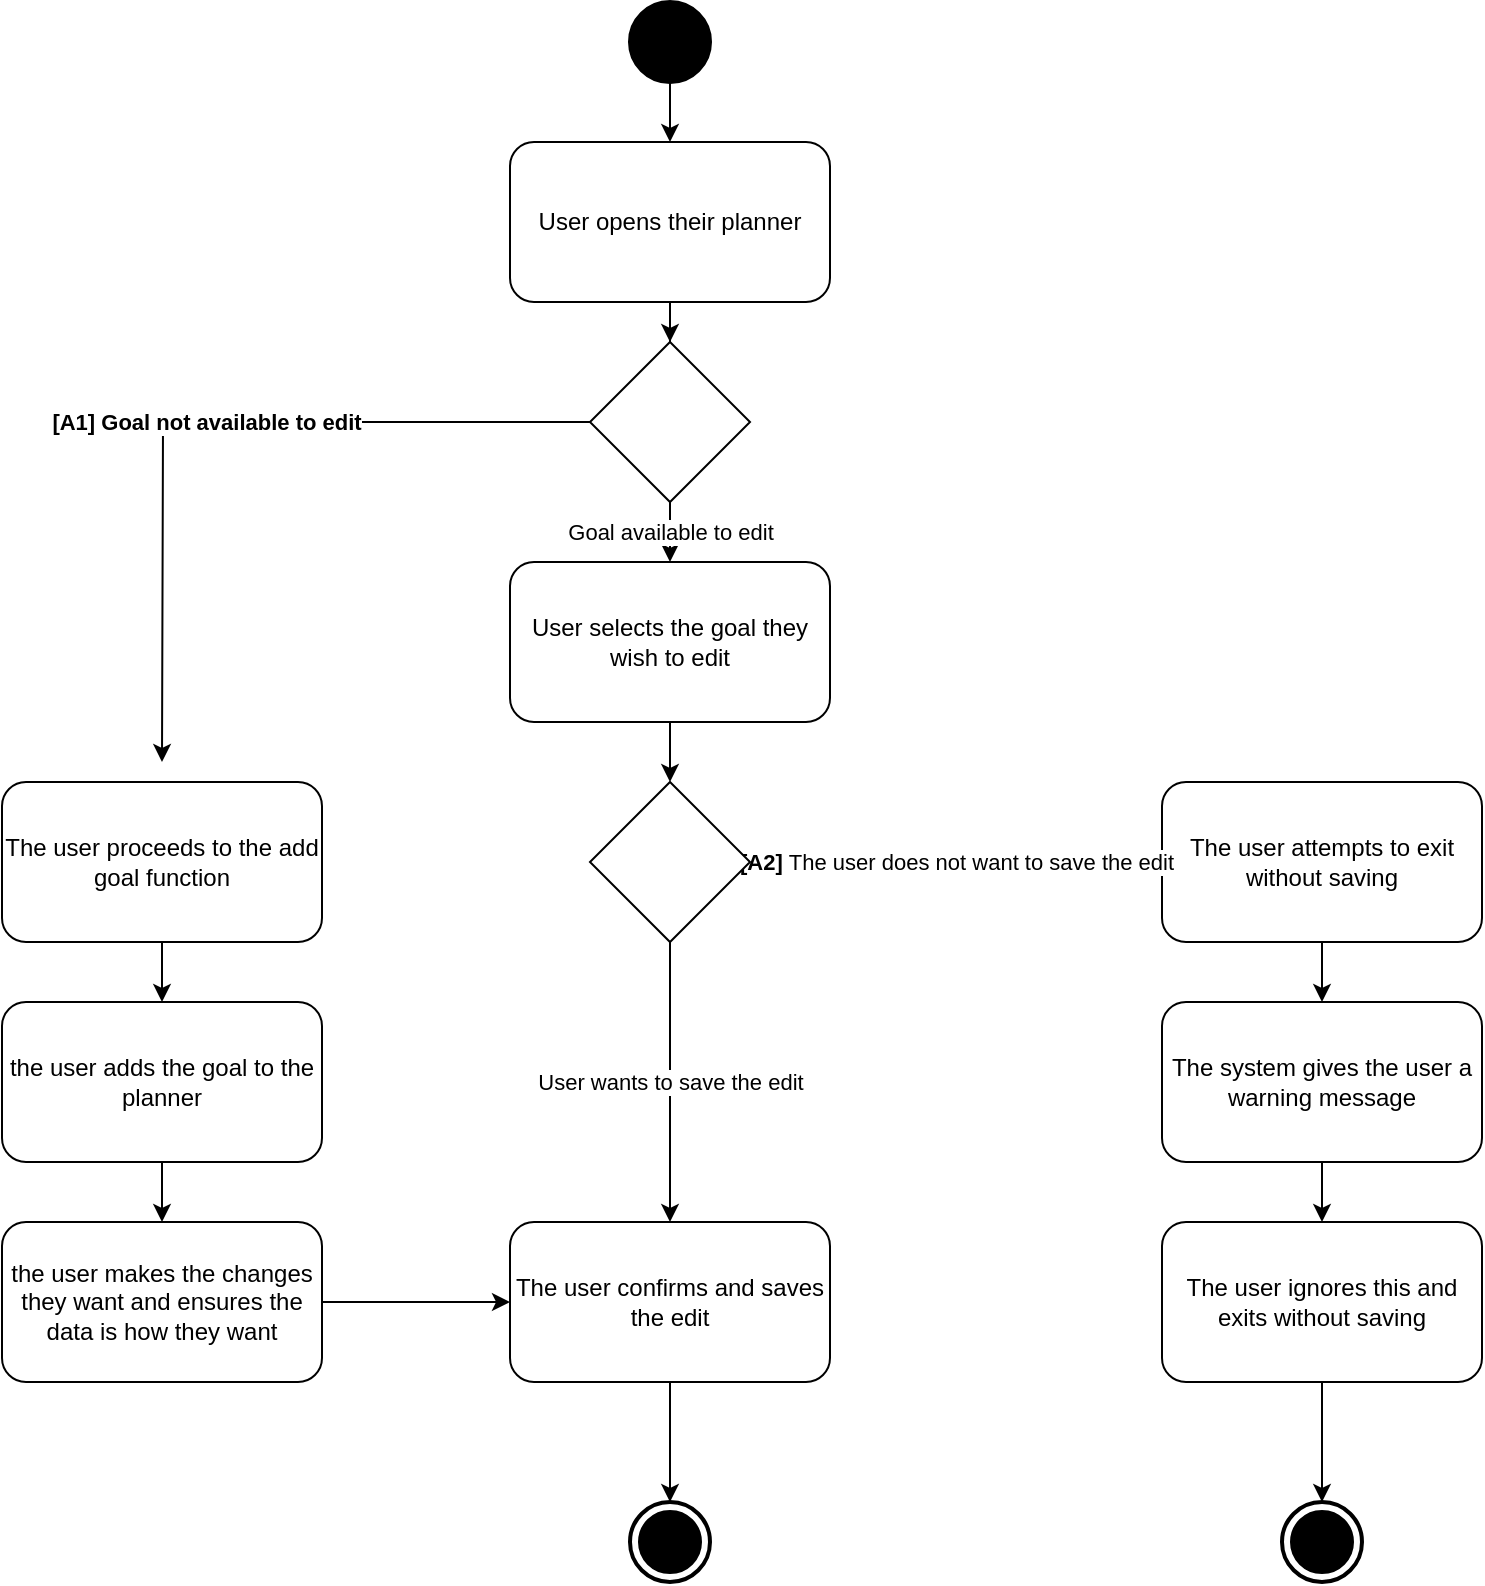 <mxfile version="14.4.8" type="device"><diagram id="JvJAmG5JUAVPIvkKhvcV" name="Page-1"><mxGraphModel dx="1422" dy="1874" grid="1" gridSize="10" guides="1" tooltips="1" connect="1" arrows="1" fold="1" page="1" pageScale="1" pageWidth="827" pageHeight="1169" math="0" shadow="0"><root><mxCell id="0"/><mxCell id="1" parent="0"/><mxCell id="vxqD3Uq_scUz6D1Geniy-26" style="edgeStyle=orthogonalEdgeStyle;rounded=0;orthogonalLoop=1;jettySize=auto;html=1;entryX=0.5;entryY=0;entryDx=0;entryDy=0;entryPerimeter=0;" edge="1" parent="1" source="vxqD3Uq_scUz6D1Geniy-1" target="vxqD3Uq_scUz6D1Geniy-11"><mxGeometry relative="1" as="geometry"/></mxCell><mxCell id="vxqD3Uq_scUz6D1Geniy-1" value="The user confirms and saves the edit" style="shape=rect;html=1;rounded=1;whiteSpace=wrap;align=center;" vertex="1" parent="1"><mxGeometry x="334" y="480" width="160" height="80" as="geometry"/></mxCell><mxCell id="vxqD3Uq_scUz6D1Geniy-27" style="edgeStyle=orthogonalEdgeStyle;rounded=0;orthogonalLoop=1;jettySize=auto;html=1;entryX=0.5;entryY=0;entryDx=0;entryDy=0;entryPerimeter=0;" edge="1" parent="1" source="vxqD3Uq_scUz6D1Geniy-2" target="vxqD3Uq_scUz6D1Geniy-10"><mxGeometry relative="1" as="geometry"/></mxCell><mxCell id="vxqD3Uq_scUz6D1Geniy-2" value="The user ignores this and exits without saving" style="shape=rect;html=1;rounded=1;whiteSpace=wrap;align=center;" vertex="1" parent="1"><mxGeometry x="660" y="480" width="160" height="80" as="geometry"/></mxCell><mxCell id="vxqD3Uq_scUz6D1Geniy-25" style="edgeStyle=orthogonalEdgeStyle;rounded=0;orthogonalLoop=1;jettySize=auto;html=1;entryX=0;entryY=0.5;entryDx=0;entryDy=0;" edge="1" parent="1" source="vxqD3Uq_scUz6D1Geniy-3" target="vxqD3Uq_scUz6D1Geniy-1"><mxGeometry relative="1" as="geometry"/></mxCell><mxCell id="vxqD3Uq_scUz6D1Geniy-3" value="the user makes the changes they want and ensures the data is how they want" style="shape=rect;html=1;rounded=1;whiteSpace=wrap;align=center;" vertex="1" parent="1"><mxGeometry x="80" y="480" width="160" height="80" as="geometry"/></mxCell><mxCell id="vxqD3Uq_scUz6D1Geniy-22" style="edgeStyle=orthogonalEdgeStyle;rounded=0;orthogonalLoop=1;jettySize=auto;html=1;entryX=0.5;entryY=0;entryDx=0;entryDy=0;" edge="1" parent="1" source="vxqD3Uq_scUz6D1Geniy-4" target="vxqD3Uq_scUz6D1Geniy-3"><mxGeometry relative="1" as="geometry"/></mxCell><mxCell id="vxqD3Uq_scUz6D1Geniy-4" value="the user adds the goal to the planner" style="shape=rect;html=1;rounded=1;whiteSpace=wrap;align=center;" vertex="1" parent="1"><mxGeometry x="80" y="370" width="160" height="80" as="geometry"/></mxCell><mxCell id="vxqD3Uq_scUz6D1Geniy-24" style="edgeStyle=orthogonalEdgeStyle;rounded=0;orthogonalLoop=1;jettySize=auto;html=1;entryX=0.5;entryY=0;entryDx=0;entryDy=0;" edge="1" parent="1" source="vxqD3Uq_scUz6D1Geniy-5" target="vxqD3Uq_scUz6D1Geniy-2"><mxGeometry relative="1" as="geometry"/></mxCell><mxCell id="vxqD3Uq_scUz6D1Geniy-5" value="The system gives the user a warning message" style="shape=rect;html=1;rounded=1;whiteSpace=wrap;align=center;" vertex="1" parent="1"><mxGeometry x="660" y="370" width="160" height="80" as="geometry"/></mxCell><mxCell id="vxqD3Uq_scUz6D1Geniy-23" style="edgeStyle=orthogonalEdgeStyle;rounded=0;orthogonalLoop=1;jettySize=auto;html=1;" edge="1" parent="1" source="vxqD3Uq_scUz6D1Geniy-6" target="vxqD3Uq_scUz6D1Geniy-5"><mxGeometry relative="1" as="geometry"/></mxCell><mxCell id="vxqD3Uq_scUz6D1Geniy-6" value="The user attempts to exit without saving" style="shape=rect;html=1;rounded=1;whiteSpace=wrap;align=center;" vertex="1" parent="1"><mxGeometry x="660" y="260" width="160" height="80" as="geometry"/></mxCell><mxCell id="vxqD3Uq_scUz6D1Geniy-21" style="edgeStyle=orthogonalEdgeStyle;rounded=0;orthogonalLoop=1;jettySize=auto;html=1;entryX=0.5;entryY=0;entryDx=0;entryDy=0;" edge="1" parent="1" source="vxqD3Uq_scUz6D1Geniy-7" target="vxqD3Uq_scUz6D1Geniy-4"><mxGeometry relative="1" as="geometry"/></mxCell><mxCell id="vxqD3Uq_scUz6D1Geniy-7" value="The user proceeds to the add goal function" style="shape=rect;html=1;rounded=1;whiteSpace=wrap;align=center;" vertex="1" parent="1"><mxGeometry x="80" y="260" width="160" height="80" as="geometry"/></mxCell><mxCell id="vxqD3Uq_scUz6D1Geniy-29" value="" style="edgeStyle=orthogonalEdgeStyle;rounded=0;orthogonalLoop=1;jettySize=auto;html=1;" edge="1" parent="1" source="vxqD3Uq_scUz6D1Geniy-8" target="vxqD3Uq_scUz6D1Geniy-12"><mxGeometry relative="1" as="geometry"/></mxCell><mxCell id="vxqD3Uq_scUz6D1Geniy-8" value="User selects the goal they wish to edit" style="shape=rect;html=1;rounded=1;whiteSpace=wrap;align=center;" vertex="1" parent="1"><mxGeometry x="334" y="150" width="160" height="80" as="geometry"/></mxCell><mxCell id="vxqD3Uq_scUz6D1Geniy-31" value="" style="edgeStyle=orthogonalEdgeStyle;rounded=0;orthogonalLoop=1;jettySize=auto;html=1;" edge="1" parent="1" source="vxqD3Uq_scUz6D1Geniy-9" target="vxqD3Uq_scUz6D1Geniy-28"><mxGeometry relative="1" as="geometry"/></mxCell><mxCell id="vxqD3Uq_scUz6D1Geniy-9" value="User opens their planner" style="shape=rect;html=1;rounded=1;whiteSpace=wrap;align=center;" vertex="1" parent="1"><mxGeometry x="334" y="-60" width="160" height="80" as="geometry"/></mxCell><mxCell id="vxqD3Uq_scUz6D1Geniy-10" value="" style="html=1;shape=mxgraph.sysml.actFinal;strokeWidth=2;verticalLabelPosition=bottom;verticalAlignment=top;" vertex="1" parent="1"><mxGeometry x="720" y="620" width="40" height="40" as="geometry"/></mxCell><mxCell id="vxqD3Uq_scUz6D1Geniy-11" value="" style="html=1;shape=mxgraph.sysml.actFinal;strokeWidth=2;verticalLabelPosition=bottom;verticalAlignment=top;" vertex="1" parent="1"><mxGeometry x="394" y="620" width="40" height="40" as="geometry"/></mxCell><mxCell id="vxqD3Uq_scUz6D1Geniy-14" value="&lt;b&gt;[A1] Goal not available to edit&lt;/b&gt;" style="edgeStyle=orthogonalEdgeStyle;rounded=0;orthogonalLoop=1;jettySize=auto;html=1;exitX=0;exitY=0.5;exitDx=0;exitDy=0;" edge="1" parent="1" source="vxqD3Uq_scUz6D1Geniy-28"><mxGeometry relative="1" as="geometry"><mxPoint x="160" y="250" as="targetPoint"/></mxGeometry></mxCell><mxCell id="vxqD3Uq_scUz6D1Geniy-15" value="[A2] &lt;span style=&quot;font-weight: normal&quot;&gt;The user does not want to save the edit&lt;/span&gt;" style="edgeStyle=orthogonalEdgeStyle;rounded=0;orthogonalLoop=1;jettySize=auto;html=1;entryX=0;entryY=0.5;entryDx=0;entryDy=0;fontStyle=1" edge="1" parent="1" source="vxqD3Uq_scUz6D1Geniy-12" target="vxqD3Uq_scUz6D1Geniy-6"><mxGeometry relative="1" as="geometry"/></mxCell><mxCell id="vxqD3Uq_scUz6D1Geniy-16" value="Goal available to edit" style="edgeStyle=orthogonalEdgeStyle;rounded=0;orthogonalLoop=1;jettySize=auto;html=1;exitX=0.5;exitY=1;exitDx=0;exitDy=0;" edge="1" parent="1" source="vxqD3Uq_scUz6D1Geniy-28" target="vxqD3Uq_scUz6D1Geniy-8"><mxGeometry relative="1" as="geometry"/></mxCell><mxCell id="vxqD3Uq_scUz6D1Geniy-30" value="User wants to save the edit" style="edgeStyle=orthogonalEdgeStyle;rounded=0;orthogonalLoop=1;jettySize=auto;html=1;entryX=0.5;entryY=0;entryDx=0;entryDy=0;" edge="1" parent="1" source="vxqD3Uq_scUz6D1Geniy-12" target="vxqD3Uq_scUz6D1Geniy-1"><mxGeometry relative="1" as="geometry"/></mxCell><mxCell id="vxqD3Uq_scUz6D1Geniy-12" value="" style="rhombus;whiteSpace=wrap;html=1;" vertex="1" parent="1"><mxGeometry x="374" y="260" width="80" height="80" as="geometry"/></mxCell><mxCell id="vxqD3Uq_scUz6D1Geniy-17" style="edgeStyle=orthogonalEdgeStyle;rounded=0;orthogonalLoop=1;jettySize=auto;html=1;entryX=0.5;entryY=0;entryDx=0;entryDy=0;" edge="1" parent="1" source="vxqD3Uq_scUz6D1Geniy-13" target="vxqD3Uq_scUz6D1Geniy-9"><mxGeometry relative="1" as="geometry"/></mxCell><mxCell id="vxqD3Uq_scUz6D1Geniy-13" value="" style="shape=ellipse;html=1;fillColor=#000000;strokeWidth=2;verticalLabelPosition=bottom;verticalAlignment=top;perimeter=ellipsePerimeter;" vertex="1" parent="1"><mxGeometry x="394" y="-130" width="40" height="40" as="geometry"/></mxCell><mxCell id="vxqD3Uq_scUz6D1Geniy-28" value="" style="rhombus;whiteSpace=wrap;html=1;" vertex="1" parent="1"><mxGeometry x="374" y="40" width="80" height="80" as="geometry"/></mxCell></root></mxGraphModel></diagram></mxfile>